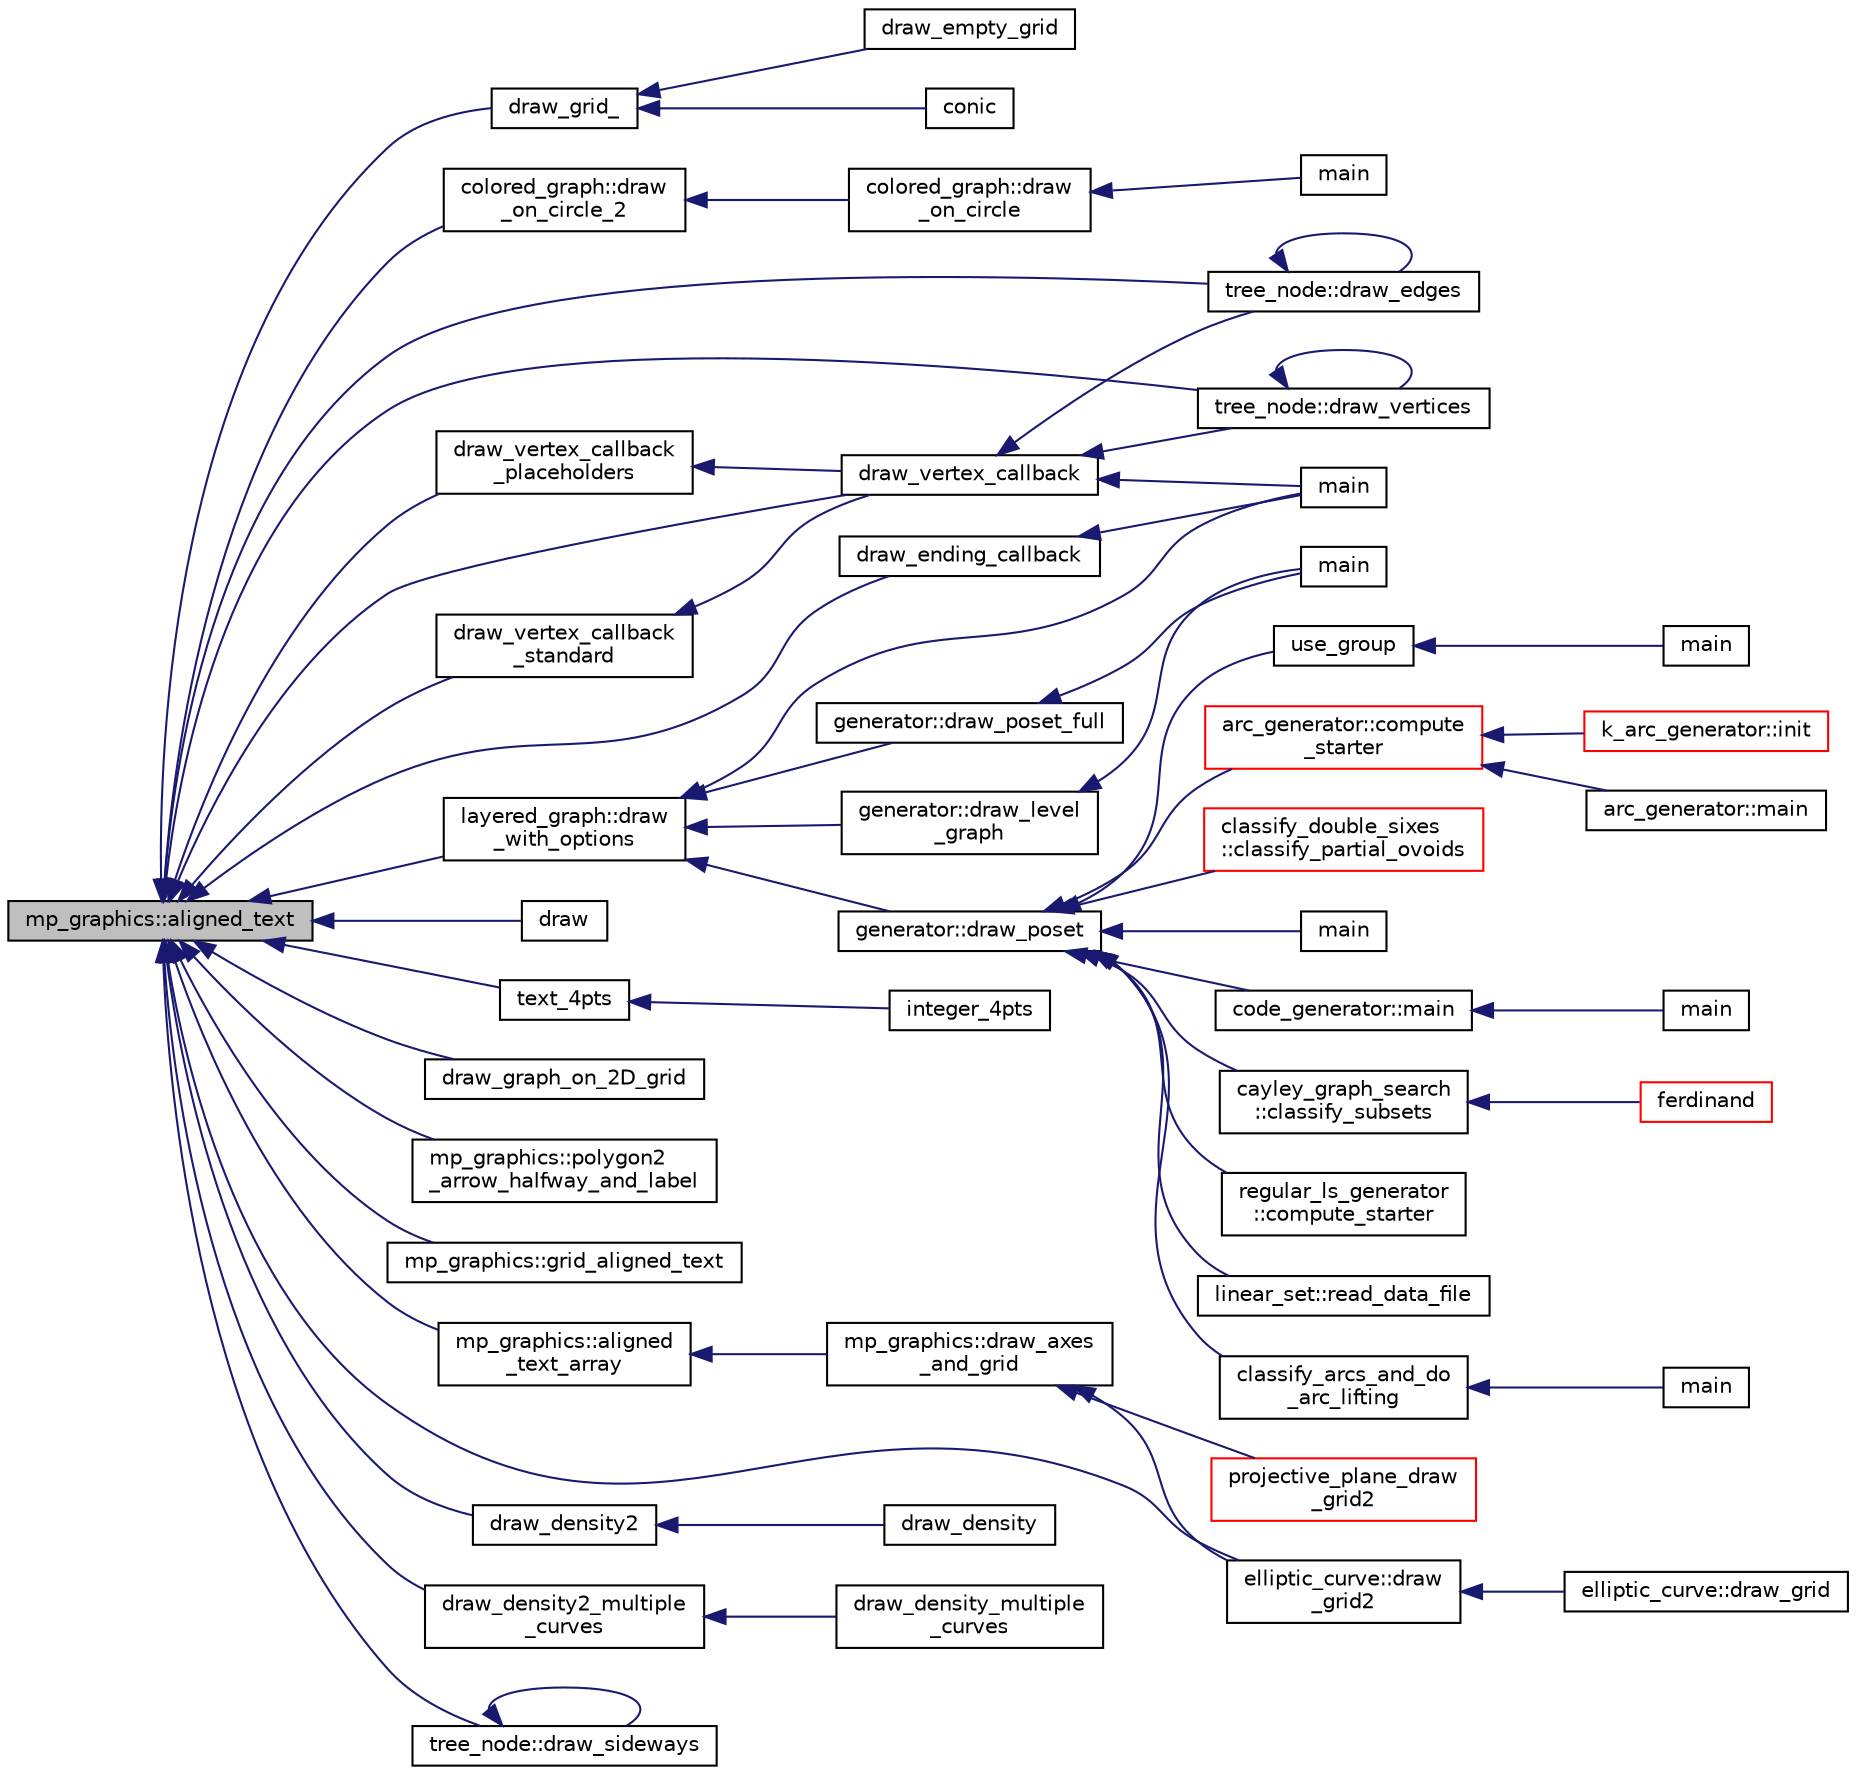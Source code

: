digraph "mp_graphics::aligned_text"
{
  edge [fontname="Helvetica",fontsize="10",labelfontname="Helvetica",labelfontsize="10"];
  node [fontname="Helvetica",fontsize="10",shape=record];
  rankdir="LR";
  Node26 [label="mp_graphics::aligned_text",height=0.2,width=0.4,color="black", fillcolor="grey75", style="filled", fontcolor="black"];
  Node26 -> Node27 [dir="back",color="midnightblue",fontsize="10",style="solid",fontname="Helvetica"];
  Node27 [label="draw_grid_",height=0.2,width=0.4,color="black", fillcolor="white", style="filled",URL="$d4/de8/conic_8_c.html#ad4469548f3a53a4be0974832573a8661"];
  Node27 -> Node28 [dir="back",color="midnightblue",fontsize="10",style="solid",fontname="Helvetica"];
  Node28 [label="draw_empty_grid",height=0.2,width=0.4,color="black", fillcolor="white", style="filled",URL="$d4/de8/conic_8_c.html#a0a991c7d8313e303d51bea14da7b490a"];
  Node27 -> Node29 [dir="back",color="midnightblue",fontsize="10",style="solid",fontname="Helvetica"];
  Node29 [label="conic",height=0.2,width=0.4,color="black", fillcolor="white", style="filled",URL="$d4/de8/conic_8_c.html#a96def9474b981a9d5831a9b48d85d652"];
  Node26 -> Node30 [dir="back",color="midnightblue",fontsize="10",style="solid",fontname="Helvetica"];
  Node30 [label="colored_graph::draw\l_on_circle_2",height=0.2,width=0.4,color="black", fillcolor="white", style="filled",URL="$dc/de2/classcolored__graph.html#a5491c0aa5ba7e60fb694fe7fbbc5ce8a"];
  Node30 -> Node31 [dir="back",color="midnightblue",fontsize="10",style="solid",fontname="Helvetica"];
  Node31 [label="colored_graph::draw\l_on_circle",height=0.2,width=0.4,color="black", fillcolor="white", style="filled",URL="$dc/de2/classcolored__graph.html#af5b7af38772c569cc0d6ab1d7c1fe20b"];
  Node31 -> Node32 [dir="back",color="midnightblue",fontsize="10",style="solid",fontname="Helvetica"];
  Node32 [label="main",height=0.2,width=0.4,color="black", fillcolor="white", style="filled",URL="$d2/dfa/draw__colored__graph_8_c.html#a3c04138a5bfe5d72780bb7e82a18e627"];
  Node26 -> Node33 [dir="back",color="midnightblue",fontsize="10",style="solid",fontname="Helvetica"];
  Node33 [label="draw_vertex_callback",height=0.2,width=0.4,color="black", fillcolor="white", style="filled",URL="$da/d62/layered__graph__main_8_c.html#a12172e73c4ca6e742bcac2a0f48e3247"];
  Node33 -> Node34 [dir="back",color="midnightblue",fontsize="10",style="solid",fontname="Helvetica"];
  Node34 [label="main",height=0.2,width=0.4,color="black", fillcolor="white", style="filled",URL="$da/d62/layered__graph__main_8_c.html#a217dbf8b442f20279ea00b898af96f52"];
  Node33 -> Node35 [dir="back",color="midnightblue",fontsize="10",style="solid",fontname="Helvetica"];
  Node35 [label="tree_node::draw_edges",height=0.2,width=0.4,color="black", fillcolor="white", style="filled",URL="$df/dbf/classtree__node.html#a7ccbb586fde19d382c05065d80501eca"];
  Node35 -> Node35 [dir="back",color="midnightblue",fontsize="10",style="solid",fontname="Helvetica"];
  Node33 -> Node36 [dir="back",color="midnightblue",fontsize="10",style="solid",fontname="Helvetica"];
  Node36 [label="tree_node::draw_vertices",height=0.2,width=0.4,color="black", fillcolor="white", style="filled",URL="$df/dbf/classtree__node.html#a8eaf9ec1be67f5e8110b8b38fbe8a7ab"];
  Node36 -> Node36 [dir="back",color="midnightblue",fontsize="10",style="solid",fontname="Helvetica"];
  Node26 -> Node37 [dir="back",color="midnightblue",fontsize="10",style="solid",fontname="Helvetica"];
  Node37 [label="draw_vertex_callback\l_standard",height=0.2,width=0.4,color="black", fillcolor="white", style="filled",URL="$da/d62/layered__graph__main_8_c.html#abc335287f04bbce709995f3a7c22d6b5"];
  Node37 -> Node33 [dir="back",color="midnightblue",fontsize="10",style="solid",fontname="Helvetica"];
  Node26 -> Node38 [dir="back",color="midnightblue",fontsize="10",style="solid",fontname="Helvetica"];
  Node38 [label="draw_vertex_callback\l_placeholders",height=0.2,width=0.4,color="black", fillcolor="white", style="filled",URL="$da/d62/layered__graph__main_8_c.html#a3a039b2353485afbc1ef07bcb0a2845c"];
  Node38 -> Node33 [dir="back",color="midnightblue",fontsize="10",style="solid",fontname="Helvetica"];
  Node26 -> Node39 [dir="back",color="midnightblue",fontsize="10",style="solid",fontname="Helvetica"];
  Node39 [label="draw_ending_callback",height=0.2,width=0.4,color="black", fillcolor="white", style="filled",URL="$da/d62/layered__graph__main_8_c.html#a038ba49bf52ac814b48b54bc8d9c4c75"];
  Node39 -> Node34 [dir="back",color="midnightblue",fontsize="10",style="solid",fontname="Helvetica"];
  Node26 -> Node40 [dir="back",color="midnightblue",fontsize="10",style="solid",fontname="Helvetica"];
  Node40 [label="layered_graph::draw\l_with_options",height=0.2,width=0.4,color="black", fillcolor="white", style="filled",URL="$da/db1/classlayered__graph.html#a4c76e40c6cf5bfb2ab2df20c33e846bc"];
  Node40 -> Node34 [dir="back",color="midnightblue",fontsize="10",style="solid",fontname="Helvetica"];
  Node40 -> Node41 [dir="back",color="midnightblue",fontsize="10",style="solid",fontname="Helvetica"];
  Node41 [label="generator::draw_poset_full",height=0.2,width=0.4,color="black", fillcolor="white", style="filled",URL="$d7/d73/classgenerator.html#a6f7f90e50993905db31342536ac59d8c"];
  Node41 -> Node42 [dir="back",color="midnightblue",fontsize="10",style="solid",fontname="Helvetica"];
  Node42 [label="main",height=0.2,width=0.4,color="black", fillcolor="white", style="filled",URL="$de/d2d/graph_2graph_8_c.html#a217dbf8b442f20279ea00b898af96f52"];
  Node40 -> Node43 [dir="back",color="midnightblue",fontsize="10",style="solid",fontname="Helvetica"];
  Node43 [label="generator::draw_poset",height=0.2,width=0.4,color="black", fillcolor="white", style="filled",URL="$d7/d73/classgenerator.html#aa4f99c75a86701ba85e514a294efdf3a"];
  Node43 -> Node44 [dir="back",color="midnightblue",fontsize="10",style="solid",fontname="Helvetica"];
  Node44 [label="main",height=0.2,width=0.4,color="black", fillcolor="white", style="filled",URL="$d1/d5e/blt__main_8_c.html#a217dbf8b442f20279ea00b898af96f52"];
  Node43 -> Node45 [dir="back",color="midnightblue",fontsize="10",style="solid",fontname="Helvetica"];
  Node45 [label="code_generator::main",height=0.2,width=0.4,color="black", fillcolor="white", style="filled",URL="$db/d37/classcode__generator.html#ab3cf3a306e4032c2b471ac95321c599f"];
  Node45 -> Node46 [dir="back",color="midnightblue",fontsize="10",style="solid",fontname="Helvetica"];
  Node46 [label="main",height=0.2,width=0.4,color="black", fillcolor="white", style="filled",URL="$d4/d4f/codes_8_c.html#a217dbf8b442f20279ea00b898af96f52"];
  Node43 -> Node47 [dir="back",color="midnightblue",fontsize="10",style="solid",fontname="Helvetica"];
  Node47 [label="cayley_graph_search\l::classify_subsets",height=0.2,width=0.4,color="black", fillcolor="white", style="filled",URL="$de/dae/classcayley__graph__search.html#a4cf8a90752e018a281481ac80ad52c4b"];
  Node47 -> Node48 [dir="back",color="midnightblue",fontsize="10",style="solid",fontname="Helvetica"];
  Node48 [label="ferdinand",height=0.2,width=0.4,color="red", fillcolor="white", style="filled",URL="$da/df3/ferdinand_8_c.html#a322b57727d23cf5a0932f11c30ea18d9"];
  Node43 -> Node50 [dir="back",color="midnightblue",fontsize="10",style="solid",fontname="Helvetica"];
  Node50 [label="regular_ls_generator\l::compute_starter",height=0.2,width=0.4,color="black", fillcolor="white", style="filled",URL="$d2/dd8/classregular__ls__generator.html#aa38907741058694a73194b02ceb4a53d"];
  Node43 -> Node51 [dir="back",color="midnightblue",fontsize="10",style="solid",fontname="Helvetica"];
  Node51 [label="linear_set::read_data_file",height=0.2,width=0.4,color="black", fillcolor="white", style="filled",URL="$dd/d86/classlinear__set.html#a9a5cd28cc81be7ee41002b2e3114c2cb"];
  Node43 -> Node52 [dir="back",color="midnightblue",fontsize="10",style="solid",fontname="Helvetica"];
  Node52 [label="classify_arcs_and_do\l_arc_lifting",height=0.2,width=0.4,color="black", fillcolor="white", style="filled",URL="$d6/dc3/arc__lifting__main_8_c.html#afdd7be16f16b8c71e9a72fe5f6a0b59c"];
  Node52 -> Node53 [dir="back",color="midnightblue",fontsize="10",style="solid",fontname="Helvetica"];
  Node53 [label="main",height=0.2,width=0.4,color="black", fillcolor="white", style="filled",URL="$d6/dc3/arc__lifting__main_8_c.html#a217dbf8b442f20279ea00b898af96f52"];
  Node43 -> Node54 [dir="back",color="midnightblue",fontsize="10",style="solid",fontname="Helvetica"];
  Node54 [label="use_group",height=0.2,width=0.4,color="black", fillcolor="white", style="filled",URL="$d9/d9f/all__cliques_8_c.html#aba62531e97173264c39afe2c7857af31"];
  Node54 -> Node55 [dir="back",color="midnightblue",fontsize="10",style="solid",fontname="Helvetica"];
  Node55 [label="main",height=0.2,width=0.4,color="black", fillcolor="white", style="filled",URL="$d9/d9f/all__cliques_8_c.html#a3c04138a5bfe5d72780bb7e82a18e627"];
  Node43 -> Node56 [dir="back",color="midnightblue",fontsize="10",style="solid",fontname="Helvetica"];
  Node56 [label="arc_generator::compute\l_starter",height=0.2,width=0.4,color="red", fillcolor="white", style="filled",URL="$d4/d21/classarc__generator.html#aad1dcec3a1c302e743d574bd1ac857d9"];
  Node56 -> Node57 [dir="back",color="midnightblue",fontsize="10",style="solid",fontname="Helvetica"];
  Node57 [label="arc_generator::main",height=0.2,width=0.4,color="black", fillcolor="white", style="filled",URL="$d4/d21/classarc__generator.html#ad80140b51b165dad1fe6ab232be7829a"];
  Node56 -> Node58 [dir="back",color="midnightblue",fontsize="10",style="solid",fontname="Helvetica"];
  Node58 [label="k_arc_generator::init",height=0.2,width=0.4,color="red", fillcolor="white", style="filled",URL="$d6/dd8/classk__arc__generator.html#a6036d9f52ede9f8ca681505626b5361d"];
  Node43 -> Node62 [dir="back",color="midnightblue",fontsize="10",style="solid",fontname="Helvetica"];
  Node62 [label="classify_double_sixes\l::classify_partial_ovoids",height=0.2,width=0.4,color="red", fillcolor="white", style="filled",URL="$dd/d23/classclassify__double__sixes.html#a2253fca143a0e8a3e39655eb05668ae9"];
  Node40 -> Node64 [dir="back",color="midnightblue",fontsize="10",style="solid",fontname="Helvetica"];
  Node64 [label="generator::draw_level\l_graph",height=0.2,width=0.4,color="black", fillcolor="white", style="filled",URL="$d7/d73/classgenerator.html#a6bbc7b7aafea55ff8e202efc43ab263c"];
  Node64 -> Node42 [dir="back",color="midnightblue",fontsize="10",style="solid",fontname="Helvetica"];
  Node26 -> Node65 [dir="back",color="midnightblue",fontsize="10",style="solid",fontname="Helvetica"];
  Node65 [label="draw",height=0.2,width=0.4,color="black", fillcolor="white", style="filled",URL="$d7/d04/graphics_8h.html#a2f0462cf6d66f0096ed82a8dad6e4c3d"];
  Node26 -> Node66 [dir="back",color="midnightblue",fontsize="10",style="solid",fontname="Helvetica"];
  Node66 [label="text_4pts",height=0.2,width=0.4,color="black", fillcolor="white", style="filled",URL="$d7/d04/graphics_8h.html#ac753312697ae56ef987f518aed6c610b"];
  Node66 -> Node67 [dir="back",color="midnightblue",fontsize="10",style="solid",fontname="Helvetica"];
  Node67 [label="integer_4pts",height=0.2,width=0.4,color="black", fillcolor="white", style="filled",URL="$d7/d04/graphics_8h.html#a1b0985015c8b8f4d6a4bbbe51833a5ad"];
  Node26 -> Node68 [dir="back",color="midnightblue",fontsize="10",style="solid",fontname="Helvetica"];
  Node68 [label="draw_graph_on_2D_grid",height=0.2,width=0.4,color="black", fillcolor="white", style="filled",URL="$d7/d04/graphics_8h.html#af1fb7eed73ca4b08ce41329c6b843f6b"];
  Node26 -> Node69 [dir="back",color="midnightblue",fontsize="10",style="solid",fontname="Helvetica"];
  Node69 [label="mp_graphics::polygon2\l_arrow_halfway_and_label",height=0.2,width=0.4,color="black", fillcolor="white", style="filled",URL="$da/d2c/classmp__graphics.html#a4f93744250eba12fc348a379f678ea22"];
  Node26 -> Node70 [dir="back",color="midnightblue",fontsize="10",style="solid",fontname="Helvetica"];
  Node70 [label="mp_graphics::grid_aligned_text",height=0.2,width=0.4,color="black", fillcolor="white", style="filled",URL="$da/d2c/classmp__graphics.html#ad3b57102c2dc4f14d80522513ee92e2d"];
  Node26 -> Node71 [dir="back",color="midnightblue",fontsize="10",style="solid",fontname="Helvetica"];
  Node71 [label="mp_graphics::aligned\l_text_array",height=0.2,width=0.4,color="black", fillcolor="white", style="filled",URL="$da/d2c/classmp__graphics.html#a19f2bd68d1090f43bb7b6567ad81b6b4"];
  Node71 -> Node72 [dir="back",color="midnightblue",fontsize="10",style="solid",fontname="Helvetica"];
  Node72 [label="mp_graphics::draw_axes\l_and_grid",height=0.2,width=0.4,color="black", fillcolor="white", style="filled",URL="$da/d2c/classmp__graphics.html#a50758b934912d486ff6e5fcbef74a1d0"];
  Node72 -> Node73 [dir="back",color="midnightblue",fontsize="10",style="solid",fontname="Helvetica"];
  Node73 [label="projective_plane_draw\l_grid2",height=0.2,width=0.4,color="red", fillcolor="white", style="filled",URL="$de/dea/plot_8_c.html#ab39804332acaaaaa6c7f3fd56ac914b3"];
  Node72 -> Node80 [dir="back",color="midnightblue",fontsize="10",style="solid",fontname="Helvetica"];
  Node80 [label="elliptic_curve::draw\l_grid2",height=0.2,width=0.4,color="black", fillcolor="white", style="filled",URL="$d3/dea/classelliptic__curve.html#a20f858541aed9bfaabdf69b10f18cdbe"];
  Node80 -> Node81 [dir="back",color="midnightblue",fontsize="10",style="solid",fontname="Helvetica"];
  Node81 [label="elliptic_curve::draw_grid",height=0.2,width=0.4,color="black", fillcolor="white", style="filled",URL="$d3/dea/classelliptic__curve.html#afa9d40e1a626257ad802bdb5a157ad0a"];
  Node26 -> Node82 [dir="back",color="midnightblue",fontsize="10",style="solid",fontname="Helvetica"];
  Node82 [label="draw_density2",height=0.2,width=0.4,color="black", fillcolor="white", style="filled",URL="$de/dea/plot_8_c.html#a4325acc4eb31709cb6d3e5055c5196de"];
  Node82 -> Node83 [dir="back",color="midnightblue",fontsize="10",style="solid",fontname="Helvetica"];
  Node83 [label="draw_density",height=0.2,width=0.4,color="black", fillcolor="white", style="filled",URL="$de/dea/plot_8_c.html#aacb709615412b4c930421172d579dbba"];
  Node26 -> Node84 [dir="back",color="midnightblue",fontsize="10",style="solid",fontname="Helvetica"];
  Node84 [label="draw_density2_multiple\l_curves",height=0.2,width=0.4,color="black", fillcolor="white", style="filled",URL="$de/dea/plot_8_c.html#ac9b4203b5c6e28f5af87331deeb2142b"];
  Node84 -> Node85 [dir="back",color="midnightblue",fontsize="10",style="solid",fontname="Helvetica"];
  Node85 [label="draw_density_multiple\l_curves",height=0.2,width=0.4,color="black", fillcolor="white", style="filled",URL="$de/dea/plot_8_c.html#ae8316e657aaea4fb3b6056fa2079764e"];
  Node26 -> Node35 [dir="back",color="midnightblue",fontsize="10",style="solid",fontname="Helvetica"];
  Node26 -> Node36 [dir="back",color="midnightblue",fontsize="10",style="solid",fontname="Helvetica"];
  Node26 -> Node86 [dir="back",color="midnightblue",fontsize="10",style="solid",fontname="Helvetica"];
  Node86 [label="tree_node::draw_sideways",height=0.2,width=0.4,color="black", fillcolor="white", style="filled",URL="$df/dbf/classtree__node.html#a9b2f0bf6523c86a1fe755f6186180adb"];
  Node86 -> Node86 [dir="back",color="midnightblue",fontsize="10",style="solid",fontname="Helvetica"];
  Node26 -> Node80 [dir="back",color="midnightblue",fontsize="10",style="solid",fontname="Helvetica"];
}
